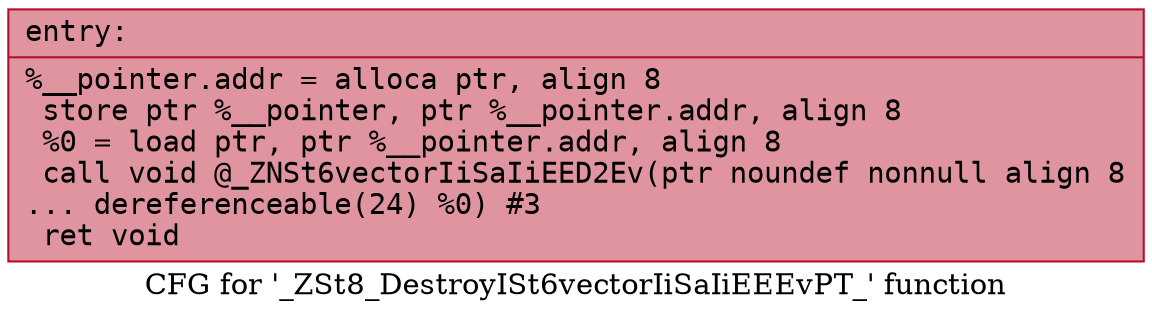 digraph "CFG for '_ZSt8_DestroyISt6vectorIiSaIiEEEvPT_' function" {
	label="CFG for '_ZSt8_DestroyISt6vectorIiSaIiEEEvPT_' function";

	Node0x56307d6f4cd0 [shape=record,color="#b70d28ff", style=filled, fillcolor="#b70d2870" fontname="Courier",label="{entry:\l|  %__pointer.addr = alloca ptr, align 8\l  store ptr %__pointer, ptr %__pointer.addr, align 8\l  %0 = load ptr, ptr %__pointer.addr, align 8\l  call void @_ZNSt6vectorIiSaIiEED2Ev(ptr noundef nonnull align 8\l... dereferenceable(24) %0) #3\l  ret void\l}"];
}
